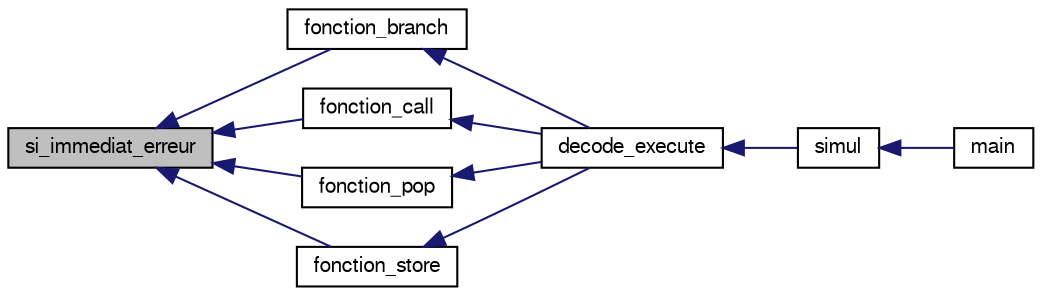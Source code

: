 digraph "si_immediat_erreur"
{
  edge [fontname="FreeSans",fontsize="10",labelfontname="FreeSans",labelfontsize="10"];
  node [fontname="FreeSans",fontsize="10",shape=record];
  rankdir="LR";
  Node1 [label="si_immediat_erreur",height=0.2,width=0.4,color="black", fillcolor="grey75", style="filled" fontcolor="black"];
  Node1 -> Node2 [dir="back",color="midnightblue",fontsize="10",style="solid",fontname="FreeSans"];
  Node2 [label="fonction_branch",height=0.2,width=0.4,color="black", fillcolor="white", style="filled",URL="$exec_8c.html#ab055f9e6fb5537c28765169d5d11e4aa",tooltip="Effectue un BRANCH. "];
  Node2 -> Node3 [dir="back",color="midnightblue",fontsize="10",style="solid",fontname="FreeSans"];
  Node3 [label="decode_execute",height=0.2,width=0.4,color="black", fillcolor="white", style="filled",URL="$exec_8h.html#a41471ced34d27777447c2609173af7de",tooltip="Décodage et exécution d&#39;une instruction. "];
  Node3 -> Node4 [dir="back",color="midnightblue",fontsize="10",style="solid",fontname="FreeSans"];
  Node4 [label="simul",height=0.2,width=0.4,color="black", fillcolor="white", style="filled",URL="$machine_8h.html#ad0bfa0ce7434b963eea888d7b847ac3b",tooltip="Simulation. "];
  Node4 -> Node5 [dir="back",color="midnightblue",fontsize="10",style="solid",fontname="FreeSans"];
  Node5 [label="main",height=0.2,width=0.4,color="black", fillcolor="white", style="filled",URL="$test__simul_8c.html#a0ddf1224851353fc92bfbff6f499fa97",tooltip="Programme de test. "];
  Node1 -> Node6 [dir="back",color="midnightblue",fontsize="10",style="solid",fontname="FreeSans"];
  Node6 [label="fonction_call",height=0.2,width=0.4,color="black", fillcolor="white", style="filled",URL="$exec_8c.html#acf85a9c053eaa2dbd9f5c3cbd73aa7e9",tooltip="Effectue un CALL. "];
  Node6 -> Node3 [dir="back",color="midnightblue",fontsize="10",style="solid",fontname="FreeSans"];
  Node1 -> Node7 [dir="back",color="midnightblue",fontsize="10",style="solid",fontname="FreeSans"];
  Node7 [label="fonction_pop",height=0.2,width=0.4,color="black", fillcolor="white", style="filled",URL="$exec_8c.html#a987d5e0748cf4789afb468ba78988465",tooltip="Effectue un POP. "];
  Node7 -> Node3 [dir="back",color="midnightblue",fontsize="10",style="solid",fontname="FreeSans"];
  Node1 -> Node8 [dir="back",color="midnightblue",fontsize="10",style="solid",fontname="FreeSans"];
  Node8 [label="fonction_store",height=0.2,width=0.4,color="black", fillcolor="white", style="filled",URL="$exec_8c.html#a8ba981b12ba61a2a811a7da7d9a4f32e",tooltip="Effectue un STORE. "];
  Node8 -> Node3 [dir="back",color="midnightblue",fontsize="10",style="solid",fontname="FreeSans"];
}

